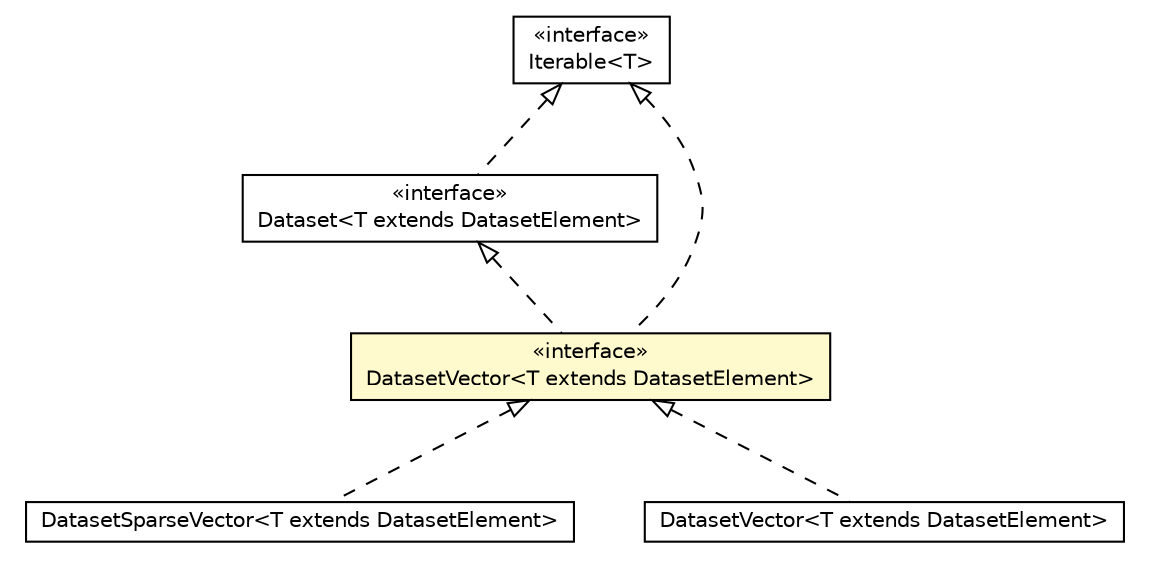 #!/usr/local/bin/dot
#
# Class diagram 
# Generated by UMLGraph version 5.2 (http://www.umlgraph.org/)
#

digraph G {
	edge [fontname="Helvetica",fontsize=10,labelfontname="Helvetica",labelfontsize=10];
	node [fontname="Helvetica",fontsize=10,shape=plaintext];
	nodesep=0.25;
	ranksep=0.5;
	// it.unica.foresee.datasets.interfaces.Dataset<T extends it.unica.foresee.datasets.interfaces.DatasetElement>
	c682 [label=<<table title="it.unica.foresee.datasets.interfaces.Dataset" border="0" cellborder="1" cellspacing="0" cellpadding="2" port="p" href="./Dataset.html">
		<tr><td><table border="0" cellspacing="0" cellpadding="1">
<tr><td align="center" balign="center"> &#171;interface&#187; </td></tr>
<tr><td align="center" balign="center"> Dataset&lt;T extends DatasetElement&gt; </td></tr>
		</table></td></tr>
		</table>>, fontname="Helvetica", fontcolor="black", fontsize=10.0];
	// it.unica.foresee.datasets.interfaces.DatasetVector<T extends it.unica.foresee.datasets.interfaces.DatasetElement>
	c683 [label=<<table title="it.unica.foresee.datasets.interfaces.DatasetVector" border="0" cellborder="1" cellspacing="0" cellpadding="2" port="p" bgcolor="lemonChiffon" href="./DatasetVector.html">
		<tr><td><table border="0" cellspacing="0" cellpadding="1">
<tr><td align="center" balign="center"> &#171;interface&#187; </td></tr>
<tr><td align="center" balign="center"> DatasetVector&lt;T extends DatasetElement&gt; </td></tr>
		</table></td></tr>
		</table>>, fontname="Helvetica", fontcolor="black", fontsize=10.0];
	// it.unica.foresee.datasets.DatasetSparseVector<T extends it.unica.foresee.datasets.interfaces.DatasetElement>
	c690 [label=<<table title="it.unica.foresee.datasets.DatasetSparseVector" border="0" cellborder="1" cellspacing="0" cellpadding="2" port="p" href="../DatasetSparseVector.html">
		<tr><td><table border="0" cellspacing="0" cellpadding="1">
<tr><td align="center" balign="center"> DatasetSparseVector&lt;T extends DatasetElement&gt; </td></tr>
		</table></td></tr>
		</table>>, fontname="Helvetica", fontcolor="black", fontsize=10.0];
	// it.unica.foresee.datasets.DatasetVector<T extends it.unica.foresee.datasets.interfaces.DatasetElement>
	c691 [label=<<table title="it.unica.foresee.datasets.DatasetVector" border="0" cellborder="1" cellspacing="0" cellpadding="2" port="p" href="../DatasetVector.html">
		<tr><td><table border="0" cellspacing="0" cellpadding="1">
<tr><td align="center" balign="center"> DatasetVector&lt;T extends DatasetElement&gt; </td></tr>
		</table></td></tr>
		</table>>, fontname="Helvetica", fontcolor="black", fontsize=10.0];
	//it.unica.foresee.datasets.interfaces.Dataset<T extends it.unica.foresee.datasets.interfaces.DatasetElement> implements java.lang.Iterable<T>
	c715:p -> c682:p [dir=back,arrowtail=empty,style=dashed];
	//it.unica.foresee.datasets.interfaces.DatasetVector<T extends it.unica.foresee.datasets.interfaces.DatasetElement> implements java.lang.Iterable<T>
	c715:p -> c683:p [dir=back,arrowtail=empty,style=dashed];
	//it.unica.foresee.datasets.interfaces.DatasetVector<T extends it.unica.foresee.datasets.interfaces.DatasetElement> implements it.unica.foresee.datasets.interfaces.Dataset<T extends it.unica.foresee.datasets.interfaces.DatasetElement>
	c682:p -> c683:p [dir=back,arrowtail=empty,style=dashed];
	//it.unica.foresee.datasets.DatasetSparseVector<T extends it.unica.foresee.datasets.interfaces.DatasetElement> implements it.unica.foresee.datasets.interfaces.DatasetVector<T extends it.unica.foresee.datasets.interfaces.DatasetElement>
	c683:p -> c690:p [dir=back,arrowtail=empty,style=dashed];
	//it.unica.foresee.datasets.DatasetVector<T extends it.unica.foresee.datasets.interfaces.DatasetElement> implements it.unica.foresee.datasets.interfaces.DatasetVector<T extends it.unica.foresee.datasets.interfaces.DatasetElement>
	c683:p -> c691:p [dir=back,arrowtail=empty,style=dashed];
	// java.lang.Iterable<T>
	c715 [label=<<table title="java.lang.Iterable" border="0" cellborder="1" cellspacing="0" cellpadding="2" port="p" href="http://java.sun.com/j2se/1.4.2/docs/api/java/lang/Iterable.html">
		<tr><td><table border="0" cellspacing="0" cellpadding="1">
<tr><td align="center" balign="center"> &#171;interface&#187; </td></tr>
<tr><td align="center" balign="center"> Iterable&lt;T&gt; </td></tr>
		</table></td></tr>
		</table>>, fontname="Helvetica", fontcolor="black", fontsize=10.0];
}

